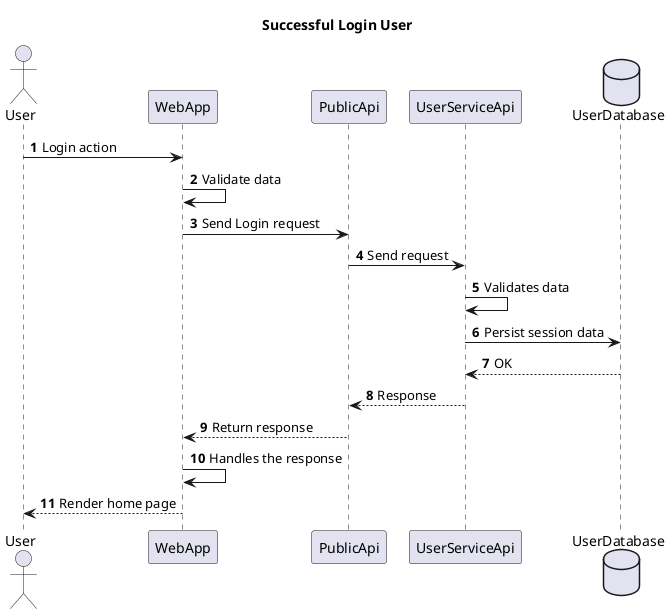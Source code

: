 @startuml
title Successful Login User

autonumber

actor User
participant WebApp
participant PublicApi
participant UserServiceApi
database UserDatabase

User -> WebApp : Login action
WebApp -> WebApp : Validate data
WebApp -> PublicApi : Send Login request
PublicApi -> UserServiceApi : Send request
UserServiceApi -> UserServiceApi : Validates data
UserServiceApi -> UserDatabase : Persist session data
UserDatabase --> UserServiceApi : OK
UserServiceApi --> PublicApi : Response 
PublicApi --> WebApp : Return response
WebApp -> WebApp : Handles the response
WebApp --> User : Render home page

@enduml
